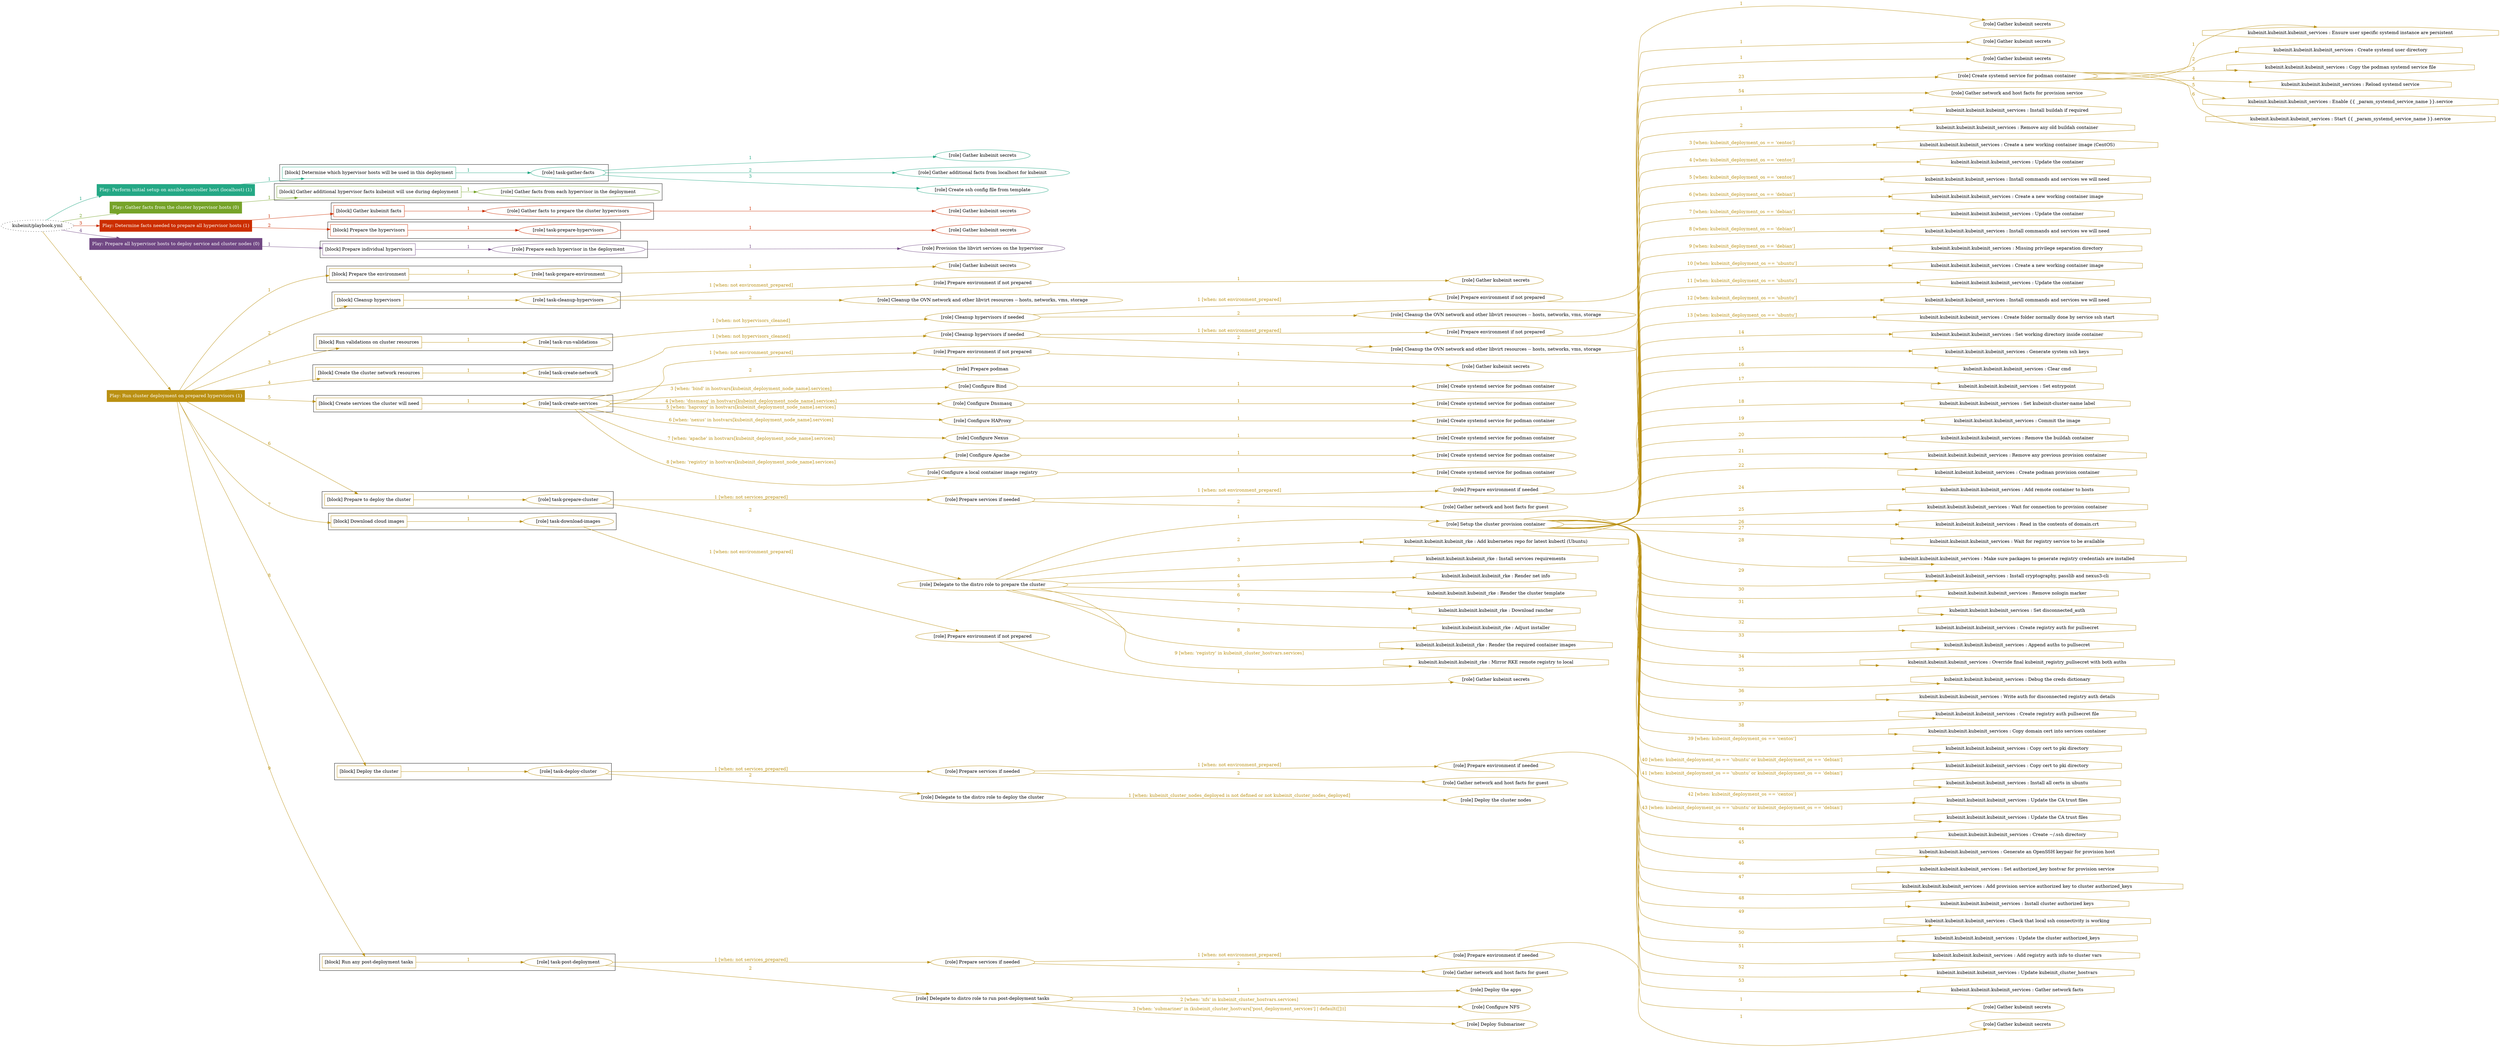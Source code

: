 digraph {
	graph [concentrate=true ordering=in rankdir=LR ratio=fill]
	edge [esep=5 sep=10]
	"kubeinit/playbook.yml" [URL="/home/runner/work/kubeinit/kubeinit/kubeinit/playbook.yml" id=playbook_13cefd14 style=dotted]
	play_97fe3dd2 [label="Play: Perform initial setup on ansible-controller host (localhost) (1)" URL="/home/runner/work/kubeinit/kubeinit/kubeinit/playbook.yml" color="#24a885" fontcolor="#ffffff" id=play_97fe3dd2 shape=box style=filled tooltip=localhost]
	"kubeinit/playbook.yml" -> play_97fe3dd2 [label="1 " color="#24a885" fontcolor="#24a885" id=edge_3f95ad3f labeltooltip="1 " tooltip="1 "]
	subgraph "Gather kubeinit secrets" {
		role_a7c5c97c [label="[role] Gather kubeinit secrets" URL="/home/runner/.ansible/collections/ansible_collections/kubeinit/kubeinit/roles/kubeinit_prepare/tasks/build_hypervisors_group.yml" color="#24a885" id=role_a7c5c97c tooltip="Gather kubeinit secrets"]
	}
	subgraph "Gather additional facts from localhost for kubeinit" {
		role_569f8582 [label="[role] Gather additional facts from localhost for kubeinit" URL="/home/runner/.ansible/collections/ansible_collections/kubeinit/kubeinit/roles/kubeinit_prepare/tasks/build_hypervisors_group.yml" color="#24a885" id=role_569f8582 tooltip="Gather additional facts from localhost for kubeinit"]
	}
	subgraph "Create ssh config file from template" {
		role_43a32289 [label="[role] Create ssh config file from template" URL="/home/runner/.ansible/collections/ansible_collections/kubeinit/kubeinit/roles/kubeinit_prepare/tasks/build_hypervisors_group.yml" color="#24a885" id=role_43a32289 tooltip="Create ssh config file from template"]
	}
	subgraph "task-gather-facts" {
		role_9960381f [label="[role] task-gather-facts" URL="/home/runner/work/kubeinit/kubeinit/kubeinit/playbook.yml" color="#24a885" id=role_9960381f tooltip="task-gather-facts"]
		role_9960381f -> role_a7c5c97c [label="1 " color="#24a885" fontcolor="#24a885" id=edge_ba3d9934 labeltooltip="1 " tooltip="1 "]
		role_9960381f -> role_569f8582 [label="2 " color="#24a885" fontcolor="#24a885" id=edge_f70deac5 labeltooltip="2 " tooltip="2 "]
		role_9960381f -> role_43a32289 [label="3 " color="#24a885" fontcolor="#24a885" id=edge_950da3c1 labeltooltip="3 " tooltip="3 "]
	}
	subgraph "Play: Perform initial setup on ansible-controller host (localhost) (1)" {
		play_97fe3dd2 -> block_be33905d [label=1 color="#24a885" fontcolor="#24a885" id=edge_27ab1b1d labeltooltip=1 tooltip=1]
		subgraph cluster_block_be33905d {
			block_be33905d [label="[block] Determine which hypervisor hosts will be used in this deployment" URL="/home/runner/work/kubeinit/kubeinit/kubeinit/playbook.yml" color="#24a885" id=block_be33905d labeltooltip="Determine which hypervisor hosts will be used in this deployment" shape=box tooltip="Determine which hypervisor hosts will be used in this deployment"]
			block_be33905d -> role_9960381f [label="1 " color="#24a885" fontcolor="#24a885" id=edge_aa031728 labeltooltip="1 " tooltip="1 "]
		}
	}
	play_dbcad52b [label="Play: Gather facts from the cluster hypervisor hosts (0)" URL="/home/runner/work/kubeinit/kubeinit/kubeinit/playbook.yml" color="#76a329" fontcolor="#ffffff" id=play_dbcad52b shape=box style=filled tooltip="Play: Gather facts from the cluster hypervisor hosts (0)"]
	"kubeinit/playbook.yml" -> play_dbcad52b [label="2 " color="#76a329" fontcolor="#76a329" id=edge_53616894 labeltooltip="2 " tooltip="2 "]
	subgraph "Gather facts from each hypervisor in the deployment" {
		role_3eb18e07 [label="[role] Gather facts from each hypervisor in the deployment" URL="/home/runner/work/kubeinit/kubeinit/kubeinit/playbook.yml" color="#76a329" id=role_3eb18e07 tooltip="Gather facts from each hypervisor in the deployment"]
	}
	subgraph "Play: Gather facts from the cluster hypervisor hosts (0)" {
		play_dbcad52b -> block_45e4e887 [label=1 color="#76a329" fontcolor="#76a329" id=edge_60b458c3 labeltooltip=1 tooltip=1]
		subgraph cluster_block_45e4e887 {
			block_45e4e887 [label="[block] Gather additional hypervisor facts kubeinit will use during deployment" URL="/home/runner/work/kubeinit/kubeinit/kubeinit/playbook.yml" color="#76a329" id=block_45e4e887 labeltooltip="Gather additional hypervisor facts kubeinit will use during deployment" shape=box tooltip="Gather additional hypervisor facts kubeinit will use during deployment"]
			block_45e4e887 -> role_3eb18e07 [label="1 " color="#76a329" fontcolor="#76a329" id=edge_1eac7bc6 labeltooltip="1 " tooltip="1 "]
		}
	}
	play_fe6ba667 [label="Play: Determine facts needed to prepare all hypervisor hosts (1)" URL="/home/runner/work/kubeinit/kubeinit/kubeinit/playbook.yml" color="#cc2e00" fontcolor="#ffffff" id=play_fe6ba667 shape=box style=filled tooltip=localhost]
	"kubeinit/playbook.yml" -> play_fe6ba667 [label="3 " color="#cc2e00" fontcolor="#cc2e00" id=edge_76a34b36 labeltooltip="3 " tooltip="3 "]
	subgraph "Gather kubeinit secrets" {
		role_8e5307ce [label="[role] Gather kubeinit secrets" URL="/home/runner/.ansible/collections/ansible_collections/kubeinit/kubeinit/roles/kubeinit_prepare/tasks/gather_kubeinit_facts.yml" color="#cc2e00" id=role_8e5307ce tooltip="Gather kubeinit secrets"]
	}
	subgraph "Gather facts to prepare the cluster hypervisors" {
		role_cfec37e5 [label="[role] Gather facts to prepare the cluster hypervisors" URL="/home/runner/work/kubeinit/kubeinit/kubeinit/playbook.yml" color="#cc2e00" id=role_cfec37e5 tooltip="Gather facts to prepare the cluster hypervisors"]
		role_cfec37e5 -> role_8e5307ce [label="1 " color="#cc2e00" fontcolor="#cc2e00" id=edge_14c2c327 labeltooltip="1 " tooltip="1 "]
	}
	subgraph "Gather kubeinit secrets" {
		role_e5174fa2 [label="[role] Gather kubeinit secrets" URL="/home/runner/.ansible/collections/ansible_collections/kubeinit/kubeinit/roles/kubeinit_prepare/tasks/gather_kubeinit_facts.yml" color="#cc2e00" id=role_e5174fa2 tooltip="Gather kubeinit secrets"]
	}
	subgraph "task-prepare-hypervisors" {
		role_ca462a85 [label="[role] task-prepare-hypervisors" URL="/home/runner/work/kubeinit/kubeinit/kubeinit/playbook.yml" color="#cc2e00" id=role_ca462a85 tooltip="task-prepare-hypervisors"]
		role_ca462a85 -> role_e5174fa2 [label="1 " color="#cc2e00" fontcolor="#cc2e00" id=edge_4e4fd29d labeltooltip="1 " tooltip="1 "]
	}
	subgraph "Play: Determine facts needed to prepare all hypervisor hosts (1)" {
		play_fe6ba667 -> block_78c7e828 [label=1 color="#cc2e00" fontcolor="#cc2e00" id=edge_9381c8aa labeltooltip=1 tooltip=1]
		subgraph cluster_block_78c7e828 {
			block_78c7e828 [label="[block] Gather kubeinit facts" URL="/home/runner/work/kubeinit/kubeinit/kubeinit/playbook.yml" color="#cc2e00" id=block_78c7e828 labeltooltip="Gather kubeinit facts" shape=box tooltip="Gather kubeinit facts"]
			block_78c7e828 -> role_cfec37e5 [label="1 " color="#cc2e00" fontcolor="#cc2e00" id=edge_ffb96811 labeltooltip="1 " tooltip="1 "]
		}
		play_fe6ba667 -> block_f27797f5 [label=2 color="#cc2e00" fontcolor="#cc2e00" id=edge_f1c8db99 labeltooltip=2 tooltip=2]
		subgraph cluster_block_f27797f5 {
			block_f27797f5 [label="[block] Prepare the hypervisors" URL="/home/runner/work/kubeinit/kubeinit/kubeinit/playbook.yml" color="#cc2e00" id=block_f27797f5 labeltooltip="Prepare the hypervisors" shape=box tooltip="Prepare the hypervisors"]
			block_f27797f5 -> role_ca462a85 [label="1 " color="#cc2e00" fontcolor="#cc2e00" id=edge_853f625e labeltooltip="1 " tooltip="1 "]
		}
	}
	play_7ecf611d [label="Play: Prepare all hypervisor hosts to deploy service and cluster nodes (0)" URL="/home/runner/work/kubeinit/kubeinit/kubeinit/playbook.yml" color="#714884" fontcolor="#ffffff" id=play_7ecf611d shape=box style=filled tooltip="Play: Prepare all hypervisor hosts to deploy service and cluster nodes (0)"]
	"kubeinit/playbook.yml" -> play_7ecf611d [label="4 " color="#714884" fontcolor="#714884" id=edge_e615d131 labeltooltip="4 " tooltip="4 "]
	subgraph "Provision the libvirt services on the hypervisor" {
		role_0bba645e [label="[role] Provision the libvirt services on the hypervisor" URL="/home/runner/.ansible/collections/ansible_collections/kubeinit/kubeinit/roles/kubeinit_prepare/tasks/prepare_hypervisor.yml" color="#714884" id=role_0bba645e tooltip="Provision the libvirt services on the hypervisor"]
	}
	subgraph "Prepare each hypervisor in the deployment" {
		role_0eed837d [label="[role] Prepare each hypervisor in the deployment" URL="/home/runner/work/kubeinit/kubeinit/kubeinit/playbook.yml" color="#714884" id=role_0eed837d tooltip="Prepare each hypervisor in the deployment"]
		role_0eed837d -> role_0bba645e [label="1 " color="#714884" fontcolor="#714884" id=edge_6b1fce88 labeltooltip="1 " tooltip="1 "]
	}
	subgraph "Play: Prepare all hypervisor hosts to deploy service and cluster nodes (0)" {
		play_7ecf611d -> block_631e9a2d [label=1 color="#714884" fontcolor="#714884" id=edge_4db91ce2 labeltooltip=1 tooltip=1]
		subgraph cluster_block_631e9a2d {
			block_631e9a2d [label="[block] Prepare individual hypervisors" URL="/home/runner/work/kubeinit/kubeinit/kubeinit/playbook.yml" color="#714884" id=block_631e9a2d labeltooltip="Prepare individual hypervisors" shape=box tooltip="Prepare individual hypervisors"]
			block_631e9a2d -> role_0eed837d [label="1 " color="#714884" fontcolor="#714884" id=edge_891433f7 labeltooltip="1 " tooltip="1 "]
		}
	}
	play_baed1330 [label="Play: Run cluster deployment on prepared hypervisors (1)" URL="/home/runner/work/kubeinit/kubeinit/kubeinit/playbook.yml" color="#ba9012" fontcolor="#ffffff" id=play_baed1330 shape=box style=filled tooltip=localhost]
	"kubeinit/playbook.yml" -> play_baed1330 [label="5 " color="#ba9012" fontcolor="#ba9012" id=edge_44f3c88b labeltooltip="5 " tooltip="5 "]
	subgraph "Gather kubeinit secrets" {
		role_8784e2a2 [label="[role] Gather kubeinit secrets" URL="/home/runner/.ansible/collections/ansible_collections/kubeinit/kubeinit/roles/kubeinit_prepare/tasks/gather_kubeinit_facts.yml" color="#ba9012" id=role_8784e2a2 tooltip="Gather kubeinit secrets"]
	}
	subgraph "task-prepare-environment" {
		role_f86dfd6b [label="[role] task-prepare-environment" URL="/home/runner/work/kubeinit/kubeinit/kubeinit/playbook.yml" color="#ba9012" id=role_f86dfd6b tooltip="task-prepare-environment"]
		role_f86dfd6b -> role_8784e2a2 [label="1 " color="#ba9012" fontcolor="#ba9012" id=edge_0c2e0fb6 labeltooltip="1 " tooltip="1 "]
	}
	subgraph "Gather kubeinit secrets" {
		role_914d4117 [label="[role] Gather kubeinit secrets" URL="/home/runner/.ansible/collections/ansible_collections/kubeinit/kubeinit/roles/kubeinit_prepare/tasks/gather_kubeinit_facts.yml" color="#ba9012" id=role_914d4117 tooltip="Gather kubeinit secrets"]
	}
	subgraph "Prepare environment if not prepared" {
		role_a8910859 [label="[role] Prepare environment if not prepared" URL="/home/runner/.ansible/collections/ansible_collections/kubeinit/kubeinit/roles/kubeinit_prepare/tasks/cleanup_hypervisors.yml" color="#ba9012" id=role_a8910859 tooltip="Prepare environment if not prepared"]
		role_a8910859 -> role_914d4117 [label="1 " color="#ba9012" fontcolor="#ba9012" id=edge_f4c08de1 labeltooltip="1 " tooltip="1 "]
	}
	subgraph "Cleanup the OVN network and other libvirt resources -- hosts, networks, vms, storage" {
		role_d7ce9214 [label="[role] Cleanup the OVN network and other libvirt resources -- hosts, networks, vms, storage" URL="/home/runner/.ansible/collections/ansible_collections/kubeinit/kubeinit/roles/kubeinit_prepare/tasks/cleanup_hypervisors.yml" color="#ba9012" id=role_d7ce9214 tooltip="Cleanup the OVN network and other libvirt resources -- hosts, networks, vms, storage"]
	}
	subgraph "task-cleanup-hypervisors" {
		role_f266fd71 [label="[role] task-cleanup-hypervisors" URL="/home/runner/work/kubeinit/kubeinit/kubeinit/playbook.yml" color="#ba9012" id=role_f266fd71 tooltip="task-cleanup-hypervisors"]
		role_f266fd71 -> role_a8910859 [label="1 [when: not environment_prepared]" color="#ba9012" fontcolor="#ba9012" id=edge_8bdf0529 labeltooltip="1 [when: not environment_prepared]" tooltip="1 [when: not environment_prepared]"]
		role_f266fd71 -> role_d7ce9214 [label="2 " color="#ba9012" fontcolor="#ba9012" id=edge_f63069a5 labeltooltip="2 " tooltip="2 "]
	}
	subgraph "Gather kubeinit secrets" {
		role_84ce1486 [label="[role] Gather kubeinit secrets" URL="/home/runner/.ansible/collections/ansible_collections/kubeinit/kubeinit/roles/kubeinit_prepare/tasks/gather_kubeinit_facts.yml" color="#ba9012" id=role_84ce1486 tooltip="Gather kubeinit secrets"]
	}
	subgraph "Prepare environment if not prepared" {
		role_7b7ebd2f [label="[role] Prepare environment if not prepared" URL="/home/runner/.ansible/collections/ansible_collections/kubeinit/kubeinit/roles/kubeinit_prepare/tasks/cleanup_hypervisors.yml" color="#ba9012" id=role_7b7ebd2f tooltip="Prepare environment if not prepared"]
		role_7b7ebd2f -> role_84ce1486 [label="1 " color="#ba9012" fontcolor="#ba9012" id=edge_56dcc108 labeltooltip="1 " tooltip="1 "]
	}
	subgraph "Cleanup the OVN network and other libvirt resources -- hosts, networks, vms, storage" {
		role_a0aa9ce9 [label="[role] Cleanup the OVN network and other libvirt resources -- hosts, networks, vms, storage" URL="/home/runner/.ansible/collections/ansible_collections/kubeinit/kubeinit/roles/kubeinit_prepare/tasks/cleanup_hypervisors.yml" color="#ba9012" id=role_a0aa9ce9 tooltip="Cleanup the OVN network and other libvirt resources -- hosts, networks, vms, storage"]
	}
	subgraph "Cleanup hypervisors if needed" {
		role_a171bf4b [label="[role] Cleanup hypervisors if needed" URL="/home/runner/.ansible/collections/ansible_collections/kubeinit/kubeinit/roles/kubeinit_validations/tasks/main.yml" color="#ba9012" id=role_a171bf4b tooltip="Cleanup hypervisors if needed"]
		role_a171bf4b -> role_7b7ebd2f [label="1 [when: not environment_prepared]" color="#ba9012" fontcolor="#ba9012" id=edge_deb4e739 labeltooltip="1 [when: not environment_prepared]" tooltip="1 [when: not environment_prepared]"]
		role_a171bf4b -> role_a0aa9ce9 [label="2 " color="#ba9012" fontcolor="#ba9012" id=edge_179e4ea1 labeltooltip="2 " tooltip="2 "]
	}
	subgraph "task-run-validations" {
		role_48e128e7 [label="[role] task-run-validations" URL="/home/runner/work/kubeinit/kubeinit/kubeinit/playbook.yml" color="#ba9012" id=role_48e128e7 tooltip="task-run-validations"]
		role_48e128e7 -> role_a171bf4b [label="1 [when: not hypervisors_cleaned]" color="#ba9012" fontcolor="#ba9012" id=edge_0747866f labeltooltip="1 [when: not hypervisors_cleaned]" tooltip="1 [when: not hypervisors_cleaned]"]
	}
	subgraph "Gather kubeinit secrets" {
		role_36811f27 [label="[role] Gather kubeinit secrets" URL="/home/runner/.ansible/collections/ansible_collections/kubeinit/kubeinit/roles/kubeinit_prepare/tasks/gather_kubeinit_facts.yml" color="#ba9012" id=role_36811f27 tooltip="Gather kubeinit secrets"]
	}
	subgraph "Prepare environment if not prepared" {
		role_0eb8d59f [label="[role] Prepare environment if not prepared" URL="/home/runner/.ansible/collections/ansible_collections/kubeinit/kubeinit/roles/kubeinit_prepare/tasks/cleanup_hypervisors.yml" color="#ba9012" id=role_0eb8d59f tooltip="Prepare environment if not prepared"]
		role_0eb8d59f -> role_36811f27 [label="1 " color="#ba9012" fontcolor="#ba9012" id=edge_4eb85ab4 labeltooltip="1 " tooltip="1 "]
	}
	subgraph "Cleanup the OVN network and other libvirt resources -- hosts, networks, vms, storage" {
		role_8557ebd6 [label="[role] Cleanup the OVN network and other libvirt resources -- hosts, networks, vms, storage" URL="/home/runner/.ansible/collections/ansible_collections/kubeinit/kubeinit/roles/kubeinit_prepare/tasks/cleanup_hypervisors.yml" color="#ba9012" id=role_8557ebd6 tooltip="Cleanup the OVN network and other libvirt resources -- hosts, networks, vms, storage"]
	}
	subgraph "Cleanup hypervisors if needed" {
		role_8ad233f4 [label="[role] Cleanup hypervisors if needed" URL="/home/runner/.ansible/collections/ansible_collections/kubeinit/kubeinit/roles/kubeinit_libvirt/tasks/create_network.yml" color="#ba9012" id=role_8ad233f4 tooltip="Cleanup hypervisors if needed"]
		role_8ad233f4 -> role_0eb8d59f [label="1 [when: not environment_prepared]" color="#ba9012" fontcolor="#ba9012" id=edge_30ab4abc labeltooltip="1 [when: not environment_prepared]" tooltip="1 [when: not environment_prepared]"]
		role_8ad233f4 -> role_8557ebd6 [label="2 " color="#ba9012" fontcolor="#ba9012" id=edge_58a47604 labeltooltip="2 " tooltip="2 "]
	}
	subgraph "task-create-network" {
		role_995fa372 [label="[role] task-create-network" URL="/home/runner/work/kubeinit/kubeinit/kubeinit/playbook.yml" color="#ba9012" id=role_995fa372 tooltip="task-create-network"]
		role_995fa372 -> role_8ad233f4 [label="1 [when: not hypervisors_cleaned]" color="#ba9012" fontcolor="#ba9012" id=edge_96abca59 labeltooltip="1 [when: not hypervisors_cleaned]" tooltip="1 [when: not hypervisors_cleaned]"]
	}
	subgraph "Gather kubeinit secrets" {
		role_65119e4c [label="[role] Gather kubeinit secrets" URL="/home/runner/.ansible/collections/ansible_collections/kubeinit/kubeinit/roles/kubeinit_prepare/tasks/gather_kubeinit_facts.yml" color="#ba9012" id=role_65119e4c tooltip="Gather kubeinit secrets"]
	}
	subgraph "Prepare environment if not prepared" {
		role_fd951b60 [label="[role] Prepare environment if not prepared" URL="/home/runner/.ansible/collections/ansible_collections/kubeinit/kubeinit/roles/kubeinit_services/tasks/main.yml" color="#ba9012" id=role_fd951b60 tooltip="Prepare environment if not prepared"]
		role_fd951b60 -> role_65119e4c [label="1 " color="#ba9012" fontcolor="#ba9012" id=edge_7652203e labeltooltip="1 " tooltip="1 "]
	}
	subgraph "Prepare podman" {
		role_3ab7d675 [label="[role] Prepare podman" URL="/home/runner/.ansible/collections/ansible_collections/kubeinit/kubeinit/roles/kubeinit_services/tasks/00_create_service_pod.yml" color="#ba9012" id=role_3ab7d675 tooltip="Prepare podman"]
	}
	subgraph "Create systemd service for podman container" {
		role_961214ea [label="[role] Create systemd service for podman container" URL="/home/runner/.ansible/collections/ansible_collections/kubeinit/kubeinit/roles/kubeinit_bind/tasks/main.yml" color="#ba9012" id=role_961214ea tooltip="Create systemd service for podman container"]
	}
	subgraph "Configure Bind" {
		role_4d30a232 [label="[role] Configure Bind" URL="/home/runner/.ansible/collections/ansible_collections/kubeinit/kubeinit/roles/kubeinit_services/tasks/start_services_containers.yml" color="#ba9012" id=role_4d30a232 tooltip="Configure Bind"]
		role_4d30a232 -> role_961214ea [label="1 " color="#ba9012" fontcolor="#ba9012" id=edge_e14795b5 labeltooltip="1 " tooltip="1 "]
	}
	subgraph "Create systemd service for podman container" {
		role_85254ff3 [label="[role] Create systemd service for podman container" URL="/home/runner/.ansible/collections/ansible_collections/kubeinit/kubeinit/roles/kubeinit_dnsmasq/tasks/main.yml" color="#ba9012" id=role_85254ff3 tooltip="Create systemd service for podman container"]
	}
	subgraph "Configure Dnsmasq" {
		role_ba537e34 [label="[role] Configure Dnsmasq" URL="/home/runner/.ansible/collections/ansible_collections/kubeinit/kubeinit/roles/kubeinit_services/tasks/start_services_containers.yml" color="#ba9012" id=role_ba537e34 tooltip="Configure Dnsmasq"]
		role_ba537e34 -> role_85254ff3 [label="1 " color="#ba9012" fontcolor="#ba9012" id=edge_8d182ab0 labeltooltip="1 " tooltip="1 "]
	}
	subgraph "Create systemd service for podman container" {
		role_9f1c02cd [label="[role] Create systemd service for podman container" URL="/home/runner/.ansible/collections/ansible_collections/kubeinit/kubeinit/roles/kubeinit_haproxy/tasks/main.yml" color="#ba9012" id=role_9f1c02cd tooltip="Create systemd service for podman container"]
	}
	subgraph "Configure HAProxy" {
		role_91aad8e8 [label="[role] Configure HAProxy" URL="/home/runner/.ansible/collections/ansible_collections/kubeinit/kubeinit/roles/kubeinit_services/tasks/start_services_containers.yml" color="#ba9012" id=role_91aad8e8 tooltip="Configure HAProxy"]
		role_91aad8e8 -> role_9f1c02cd [label="1 " color="#ba9012" fontcolor="#ba9012" id=edge_194a5764 labeltooltip="1 " tooltip="1 "]
	}
	subgraph "Create systemd service for podman container" {
		role_77fee733 [label="[role] Create systemd service for podman container" URL="/home/runner/.ansible/collections/ansible_collections/kubeinit/kubeinit/roles/kubeinit_nexus/tasks/main.yml" color="#ba9012" id=role_77fee733 tooltip="Create systemd service for podman container"]
	}
	subgraph "Configure Nexus" {
		role_26acffc4 [label="[role] Configure Nexus" URL="/home/runner/.ansible/collections/ansible_collections/kubeinit/kubeinit/roles/kubeinit_services/tasks/start_services_containers.yml" color="#ba9012" id=role_26acffc4 tooltip="Configure Nexus"]
		role_26acffc4 -> role_77fee733 [label="1 " color="#ba9012" fontcolor="#ba9012" id=edge_34897a88 labeltooltip="1 " tooltip="1 "]
	}
	subgraph "Create systemd service for podman container" {
		role_c81753e4 [label="[role] Create systemd service for podman container" URL="/home/runner/.ansible/collections/ansible_collections/kubeinit/kubeinit/roles/kubeinit_apache/tasks/main.yml" color="#ba9012" id=role_c81753e4 tooltip="Create systemd service for podman container"]
	}
	subgraph "Configure Apache" {
		role_a6db1966 [label="[role] Configure Apache" URL="/home/runner/.ansible/collections/ansible_collections/kubeinit/kubeinit/roles/kubeinit_services/tasks/start_services_containers.yml" color="#ba9012" id=role_a6db1966 tooltip="Configure Apache"]
		role_a6db1966 -> role_c81753e4 [label="1 " color="#ba9012" fontcolor="#ba9012" id=edge_ff5a42ac labeltooltip="1 " tooltip="1 "]
	}
	subgraph "Create systemd service for podman container" {
		role_f1c4d90d [label="[role] Create systemd service for podman container" URL="/home/runner/.ansible/collections/ansible_collections/kubeinit/kubeinit/roles/kubeinit_registry/tasks/main.yml" color="#ba9012" id=role_f1c4d90d tooltip="Create systemd service for podman container"]
	}
	subgraph "Configure a local container image registry" {
		role_fa6e2588 [label="[role] Configure a local container image registry" URL="/home/runner/.ansible/collections/ansible_collections/kubeinit/kubeinit/roles/kubeinit_services/tasks/start_services_containers.yml" color="#ba9012" id=role_fa6e2588 tooltip="Configure a local container image registry"]
		role_fa6e2588 -> role_f1c4d90d [label="1 " color="#ba9012" fontcolor="#ba9012" id=edge_ad5ddcef labeltooltip="1 " tooltip="1 "]
	}
	subgraph "task-create-services" {
		role_0698685d [label="[role] task-create-services" URL="/home/runner/work/kubeinit/kubeinit/kubeinit/playbook.yml" color="#ba9012" id=role_0698685d tooltip="task-create-services"]
		role_0698685d -> role_fd951b60 [label="1 [when: not environment_prepared]" color="#ba9012" fontcolor="#ba9012" id=edge_0039eed0 labeltooltip="1 [when: not environment_prepared]" tooltip="1 [when: not environment_prepared]"]
		role_0698685d -> role_3ab7d675 [label="2 " color="#ba9012" fontcolor="#ba9012" id=edge_27b2a1ce labeltooltip="2 " tooltip="2 "]
		role_0698685d -> role_4d30a232 [label="3 [when: 'bind' in hostvars[kubeinit_deployment_node_name].services]" color="#ba9012" fontcolor="#ba9012" id=edge_a41b8226 labeltooltip="3 [when: 'bind' in hostvars[kubeinit_deployment_node_name].services]" tooltip="3 [when: 'bind' in hostvars[kubeinit_deployment_node_name].services]"]
		role_0698685d -> role_ba537e34 [label="4 [when: 'dnsmasq' in hostvars[kubeinit_deployment_node_name].services]" color="#ba9012" fontcolor="#ba9012" id=edge_c6af5903 labeltooltip="4 [when: 'dnsmasq' in hostvars[kubeinit_deployment_node_name].services]" tooltip="4 [when: 'dnsmasq' in hostvars[kubeinit_deployment_node_name].services]"]
		role_0698685d -> role_91aad8e8 [label="5 [when: 'haproxy' in hostvars[kubeinit_deployment_node_name].services]" color="#ba9012" fontcolor="#ba9012" id=edge_d84ce937 labeltooltip="5 [when: 'haproxy' in hostvars[kubeinit_deployment_node_name].services]" tooltip="5 [when: 'haproxy' in hostvars[kubeinit_deployment_node_name].services]"]
		role_0698685d -> role_26acffc4 [label="6 [when: 'nexus' in hostvars[kubeinit_deployment_node_name].services]" color="#ba9012" fontcolor="#ba9012" id=edge_93612563 labeltooltip="6 [when: 'nexus' in hostvars[kubeinit_deployment_node_name].services]" tooltip="6 [when: 'nexus' in hostvars[kubeinit_deployment_node_name].services]"]
		role_0698685d -> role_a6db1966 [label="7 [when: 'apache' in hostvars[kubeinit_deployment_node_name].services]" color="#ba9012" fontcolor="#ba9012" id=edge_4b700504 labeltooltip="7 [when: 'apache' in hostvars[kubeinit_deployment_node_name].services]" tooltip="7 [when: 'apache' in hostvars[kubeinit_deployment_node_name].services]"]
		role_0698685d -> role_fa6e2588 [label="8 [when: 'registry' in hostvars[kubeinit_deployment_node_name].services]" color="#ba9012" fontcolor="#ba9012" id=edge_ef3d0384 labeltooltip="8 [when: 'registry' in hostvars[kubeinit_deployment_node_name].services]" tooltip="8 [when: 'registry' in hostvars[kubeinit_deployment_node_name].services]"]
	}
	subgraph "Gather kubeinit secrets" {
		role_0568bcac [label="[role] Gather kubeinit secrets" URL="/home/runner/.ansible/collections/ansible_collections/kubeinit/kubeinit/roles/kubeinit_prepare/tasks/gather_kubeinit_facts.yml" color="#ba9012" id=role_0568bcac tooltip="Gather kubeinit secrets"]
	}
	subgraph "Prepare environment if needed" {
		role_f4da908e [label="[role] Prepare environment if needed" URL="/home/runner/.ansible/collections/ansible_collections/kubeinit/kubeinit/roles/kubeinit_services/tasks/prepare_services.yml" color="#ba9012" id=role_f4da908e tooltip="Prepare environment if needed"]
		role_f4da908e -> role_0568bcac [label="1 " color="#ba9012" fontcolor="#ba9012" id=edge_feec0784 labeltooltip="1 " tooltip="1 "]
	}
	subgraph "Gather network and host facts for guest" {
		role_c06847f4 [label="[role] Gather network and host facts for guest" URL="/home/runner/.ansible/collections/ansible_collections/kubeinit/kubeinit/roles/kubeinit_services/tasks/prepare_services.yml" color="#ba9012" id=role_c06847f4 tooltip="Gather network and host facts for guest"]
	}
	subgraph "Prepare services if needed" {
		role_6447c44e [label="[role] Prepare services if needed" URL="/home/runner/.ansible/collections/ansible_collections/kubeinit/kubeinit/roles/kubeinit_prepare/tasks/prepare_cluster.yml" color="#ba9012" id=role_6447c44e tooltip="Prepare services if needed"]
		role_6447c44e -> role_f4da908e [label="1 [when: not environment_prepared]" color="#ba9012" fontcolor="#ba9012" id=edge_efab8007 labeltooltip="1 [when: not environment_prepared]" tooltip="1 [when: not environment_prepared]"]
		role_6447c44e -> role_c06847f4 [label="2 " color="#ba9012" fontcolor="#ba9012" id=edge_1258dbda labeltooltip="2 " tooltip="2 "]
	}
	subgraph "Create systemd service for podman container" {
		role_f0d25606 [label="[role] Create systemd service for podman container" URL="/home/runner/.ansible/collections/ansible_collections/kubeinit/kubeinit/roles/kubeinit_services/tasks/create_provision_container.yml" color="#ba9012" id=role_f0d25606 tooltip="Create systemd service for podman container"]
		task_0b964856 [label="kubeinit.kubeinit.kubeinit_services : Ensure user specific systemd instance are persistent" URL="/home/runner/.ansible/collections/ansible_collections/kubeinit/kubeinit/roles/kubeinit_services/tasks/create_managed_service.yml" color="#ba9012" id=task_0b964856 shape=octagon tooltip="kubeinit.kubeinit.kubeinit_services : Ensure user specific systemd instance are persistent"]
		role_f0d25606 -> task_0b964856 [label="1 " color="#ba9012" fontcolor="#ba9012" id=edge_f7859f17 labeltooltip="1 " tooltip="1 "]
		task_c0ae0723 [label="kubeinit.kubeinit.kubeinit_services : Create systemd user directory" URL="/home/runner/.ansible/collections/ansible_collections/kubeinit/kubeinit/roles/kubeinit_services/tasks/create_managed_service.yml" color="#ba9012" id=task_c0ae0723 shape=octagon tooltip="kubeinit.kubeinit.kubeinit_services : Create systemd user directory"]
		role_f0d25606 -> task_c0ae0723 [label="2 " color="#ba9012" fontcolor="#ba9012" id=edge_7eecb2a0 labeltooltip="2 " tooltip="2 "]
		task_22bc089c [label="kubeinit.kubeinit.kubeinit_services : Copy the podman systemd service file" URL="/home/runner/.ansible/collections/ansible_collections/kubeinit/kubeinit/roles/kubeinit_services/tasks/create_managed_service.yml" color="#ba9012" id=task_22bc089c shape=octagon tooltip="kubeinit.kubeinit.kubeinit_services : Copy the podman systemd service file"]
		role_f0d25606 -> task_22bc089c [label="3 " color="#ba9012" fontcolor="#ba9012" id=edge_94ad6ec0 labeltooltip="3 " tooltip="3 "]
		task_dfad4541 [label="kubeinit.kubeinit.kubeinit_services : Reload systemd service" URL="/home/runner/.ansible/collections/ansible_collections/kubeinit/kubeinit/roles/kubeinit_services/tasks/create_managed_service.yml" color="#ba9012" id=task_dfad4541 shape=octagon tooltip="kubeinit.kubeinit.kubeinit_services : Reload systemd service"]
		role_f0d25606 -> task_dfad4541 [label="4 " color="#ba9012" fontcolor="#ba9012" id=edge_a1f9bacf labeltooltip="4 " tooltip="4 "]
		task_3f0ad5d9 [label="kubeinit.kubeinit.kubeinit_services : Enable {{ _param_systemd_service_name }}.service" URL="/home/runner/.ansible/collections/ansible_collections/kubeinit/kubeinit/roles/kubeinit_services/tasks/create_managed_service.yml" color="#ba9012" id=task_3f0ad5d9 shape=octagon tooltip="kubeinit.kubeinit.kubeinit_services : Enable {{ _param_systemd_service_name }}.service"]
		role_f0d25606 -> task_3f0ad5d9 [label="5 " color="#ba9012" fontcolor="#ba9012" id=edge_1a5c4730 labeltooltip="5 " tooltip="5 "]
		task_cbaae9f1 [label="kubeinit.kubeinit.kubeinit_services : Start {{ _param_systemd_service_name }}.service" URL="/home/runner/.ansible/collections/ansible_collections/kubeinit/kubeinit/roles/kubeinit_services/tasks/create_managed_service.yml" color="#ba9012" id=task_cbaae9f1 shape=octagon tooltip="kubeinit.kubeinit.kubeinit_services : Start {{ _param_systemd_service_name }}.service"]
		role_f0d25606 -> task_cbaae9f1 [label="6 " color="#ba9012" fontcolor="#ba9012" id=edge_3b04d79b labeltooltip="6 " tooltip="6 "]
	}
	subgraph "Gather network and host facts for provision service" {
		role_cf76e1ff [label="[role] Gather network and host facts for provision service" URL="/home/runner/.ansible/collections/ansible_collections/kubeinit/kubeinit/roles/kubeinit_services/tasks/create_provision_container.yml" color="#ba9012" id=role_cf76e1ff tooltip="Gather network and host facts for provision service"]
	}
	subgraph "Setup the cluster provision container" {
		role_6dcd377c [label="[role] Setup the cluster provision container" URL="/home/runner/.ansible/collections/ansible_collections/kubeinit/kubeinit/roles/kubeinit_rke/tasks/prepare_cluster.yml" color="#ba9012" id=role_6dcd377c tooltip="Setup the cluster provision container"]
		task_4386349f [label="kubeinit.kubeinit.kubeinit_services : Install buildah if required" URL="/home/runner/.ansible/collections/ansible_collections/kubeinit/kubeinit/roles/kubeinit_services/tasks/create_provision_container.yml" color="#ba9012" id=task_4386349f shape=octagon tooltip="kubeinit.kubeinit.kubeinit_services : Install buildah if required"]
		role_6dcd377c -> task_4386349f [label="1 " color="#ba9012" fontcolor="#ba9012" id=edge_b066df54 labeltooltip="1 " tooltip="1 "]
		task_e1cb5910 [label="kubeinit.kubeinit.kubeinit_services : Remove any old buildah container" URL="/home/runner/.ansible/collections/ansible_collections/kubeinit/kubeinit/roles/kubeinit_services/tasks/create_provision_container.yml" color="#ba9012" id=task_e1cb5910 shape=octagon tooltip="kubeinit.kubeinit.kubeinit_services : Remove any old buildah container"]
		role_6dcd377c -> task_e1cb5910 [label="2 " color="#ba9012" fontcolor="#ba9012" id=edge_4b3a07d6 labeltooltip="2 " tooltip="2 "]
		task_7c47b4e8 [label="kubeinit.kubeinit.kubeinit_services : Create a new working container image (CentOS)" URL="/home/runner/.ansible/collections/ansible_collections/kubeinit/kubeinit/roles/kubeinit_services/tasks/create_provision_container.yml" color="#ba9012" id=task_7c47b4e8 shape=octagon tooltip="kubeinit.kubeinit.kubeinit_services : Create a new working container image (CentOS)"]
		role_6dcd377c -> task_7c47b4e8 [label="3 [when: kubeinit_deployment_os == 'centos']" color="#ba9012" fontcolor="#ba9012" id=edge_f1bfb36f labeltooltip="3 [when: kubeinit_deployment_os == 'centos']" tooltip="3 [when: kubeinit_deployment_os == 'centos']"]
		task_ea4d65e1 [label="kubeinit.kubeinit.kubeinit_services : Update the container" URL="/home/runner/.ansible/collections/ansible_collections/kubeinit/kubeinit/roles/kubeinit_services/tasks/create_provision_container.yml" color="#ba9012" id=task_ea4d65e1 shape=octagon tooltip="kubeinit.kubeinit.kubeinit_services : Update the container"]
		role_6dcd377c -> task_ea4d65e1 [label="4 [when: kubeinit_deployment_os == 'centos']" color="#ba9012" fontcolor="#ba9012" id=edge_4a525341 labeltooltip="4 [when: kubeinit_deployment_os == 'centos']" tooltip="4 [when: kubeinit_deployment_os == 'centos']"]
		task_783ee441 [label="kubeinit.kubeinit.kubeinit_services : Install commands and services we will need" URL="/home/runner/.ansible/collections/ansible_collections/kubeinit/kubeinit/roles/kubeinit_services/tasks/create_provision_container.yml" color="#ba9012" id=task_783ee441 shape=octagon tooltip="kubeinit.kubeinit.kubeinit_services : Install commands and services we will need"]
		role_6dcd377c -> task_783ee441 [label="5 [when: kubeinit_deployment_os == 'centos']" color="#ba9012" fontcolor="#ba9012" id=edge_e903ad4f labeltooltip="5 [when: kubeinit_deployment_os == 'centos']" tooltip="5 [when: kubeinit_deployment_os == 'centos']"]
		task_615be49b [label="kubeinit.kubeinit.kubeinit_services : Create a new working container image" URL="/home/runner/.ansible/collections/ansible_collections/kubeinit/kubeinit/roles/kubeinit_services/tasks/create_provision_container.yml" color="#ba9012" id=task_615be49b shape=octagon tooltip="kubeinit.kubeinit.kubeinit_services : Create a new working container image"]
		role_6dcd377c -> task_615be49b [label="6 [when: kubeinit_deployment_os == 'debian']" color="#ba9012" fontcolor="#ba9012" id=edge_d41f11ad labeltooltip="6 [when: kubeinit_deployment_os == 'debian']" tooltip="6 [when: kubeinit_deployment_os == 'debian']"]
		task_75cd712c [label="kubeinit.kubeinit.kubeinit_services : Update the container" URL="/home/runner/.ansible/collections/ansible_collections/kubeinit/kubeinit/roles/kubeinit_services/tasks/create_provision_container.yml" color="#ba9012" id=task_75cd712c shape=octagon tooltip="kubeinit.kubeinit.kubeinit_services : Update the container"]
		role_6dcd377c -> task_75cd712c [label="7 [when: kubeinit_deployment_os == 'debian']" color="#ba9012" fontcolor="#ba9012" id=edge_dfb655ea labeltooltip="7 [when: kubeinit_deployment_os == 'debian']" tooltip="7 [when: kubeinit_deployment_os == 'debian']"]
		task_b748d9e3 [label="kubeinit.kubeinit.kubeinit_services : Install commands and services we will need" URL="/home/runner/.ansible/collections/ansible_collections/kubeinit/kubeinit/roles/kubeinit_services/tasks/create_provision_container.yml" color="#ba9012" id=task_b748d9e3 shape=octagon tooltip="kubeinit.kubeinit.kubeinit_services : Install commands and services we will need"]
		role_6dcd377c -> task_b748d9e3 [label="8 [when: kubeinit_deployment_os == 'debian']" color="#ba9012" fontcolor="#ba9012" id=edge_e7d353d0 labeltooltip="8 [when: kubeinit_deployment_os == 'debian']" tooltip="8 [when: kubeinit_deployment_os == 'debian']"]
		task_4f6e4860 [label="kubeinit.kubeinit.kubeinit_services : Missing privilege separation directory" URL="/home/runner/.ansible/collections/ansible_collections/kubeinit/kubeinit/roles/kubeinit_services/tasks/create_provision_container.yml" color="#ba9012" id=task_4f6e4860 shape=octagon tooltip="kubeinit.kubeinit.kubeinit_services : Missing privilege separation directory"]
		role_6dcd377c -> task_4f6e4860 [label="9 [when: kubeinit_deployment_os == 'debian']" color="#ba9012" fontcolor="#ba9012" id=edge_a4f05631 labeltooltip="9 [when: kubeinit_deployment_os == 'debian']" tooltip="9 [when: kubeinit_deployment_os == 'debian']"]
		task_bbc66cca [label="kubeinit.kubeinit.kubeinit_services : Create a new working container image" URL="/home/runner/.ansible/collections/ansible_collections/kubeinit/kubeinit/roles/kubeinit_services/tasks/create_provision_container.yml" color="#ba9012" id=task_bbc66cca shape=octagon tooltip="kubeinit.kubeinit.kubeinit_services : Create a new working container image"]
		role_6dcd377c -> task_bbc66cca [label="10 [when: kubeinit_deployment_os == 'ubuntu']" color="#ba9012" fontcolor="#ba9012" id=edge_6cb88c09 labeltooltip="10 [when: kubeinit_deployment_os == 'ubuntu']" tooltip="10 [when: kubeinit_deployment_os == 'ubuntu']"]
		task_227bbc5f [label="kubeinit.kubeinit.kubeinit_services : Update the container" URL="/home/runner/.ansible/collections/ansible_collections/kubeinit/kubeinit/roles/kubeinit_services/tasks/create_provision_container.yml" color="#ba9012" id=task_227bbc5f shape=octagon tooltip="kubeinit.kubeinit.kubeinit_services : Update the container"]
		role_6dcd377c -> task_227bbc5f [label="11 [when: kubeinit_deployment_os == 'ubuntu']" color="#ba9012" fontcolor="#ba9012" id=edge_8bf90ef1 labeltooltip="11 [when: kubeinit_deployment_os == 'ubuntu']" tooltip="11 [when: kubeinit_deployment_os == 'ubuntu']"]
		task_d9a48fc3 [label="kubeinit.kubeinit.kubeinit_services : Install commands and services we will need" URL="/home/runner/.ansible/collections/ansible_collections/kubeinit/kubeinit/roles/kubeinit_services/tasks/create_provision_container.yml" color="#ba9012" id=task_d9a48fc3 shape=octagon tooltip="kubeinit.kubeinit.kubeinit_services : Install commands and services we will need"]
		role_6dcd377c -> task_d9a48fc3 [label="12 [when: kubeinit_deployment_os == 'ubuntu']" color="#ba9012" fontcolor="#ba9012" id=edge_eb7a08d6 labeltooltip="12 [when: kubeinit_deployment_os == 'ubuntu']" tooltip="12 [when: kubeinit_deployment_os == 'ubuntu']"]
		task_da65cac1 [label="kubeinit.kubeinit.kubeinit_services : Create folder normally done by service ssh start" URL="/home/runner/.ansible/collections/ansible_collections/kubeinit/kubeinit/roles/kubeinit_services/tasks/create_provision_container.yml" color="#ba9012" id=task_da65cac1 shape=octagon tooltip="kubeinit.kubeinit.kubeinit_services : Create folder normally done by service ssh start"]
		role_6dcd377c -> task_da65cac1 [label="13 [when: kubeinit_deployment_os == 'ubuntu']" color="#ba9012" fontcolor="#ba9012" id=edge_3ca85c24 labeltooltip="13 [when: kubeinit_deployment_os == 'ubuntu']" tooltip="13 [when: kubeinit_deployment_os == 'ubuntu']"]
		task_df443d7a [label="kubeinit.kubeinit.kubeinit_services : Set working directory inside container" URL="/home/runner/.ansible/collections/ansible_collections/kubeinit/kubeinit/roles/kubeinit_services/tasks/create_provision_container.yml" color="#ba9012" id=task_df443d7a shape=octagon tooltip="kubeinit.kubeinit.kubeinit_services : Set working directory inside container"]
		role_6dcd377c -> task_df443d7a [label="14 " color="#ba9012" fontcolor="#ba9012" id=edge_6a0c2435 labeltooltip="14 " tooltip="14 "]
		task_ca0efab0 [label="kubeinit.kubeinit.kubeinit_services : Generate system ssh keys" URL="/home/runner/.ansible/collections/ansible_collections/kubeinit/kubeinit/roles/kubeinit_services/tasks/create_provision_container.yml" color="#ba9012" id=task_ca0efab0 shape=octagon tooltip="kubeinit.kubeinit.kubeinit_services : Generate system ssh keys"]
		role_6dcd377c -> task_ca0efab0 [label="15 " color="#ba9012" fontcolor="#ba9012" id=edge_ac6a7ba8 labeltooltip="15 " tooltip="15 "]
		task_ecf3cd12 [label="kubeinit.kubeinit.kubeinit_services : Clear cmd" URL="/home/runner/.ansible/collections/ansible_collections/kubeinit/kubeinit/roles/kubeinit_services/tasks/create_provision_container.yml" color="#ba9012" id=task_ecf3cd12 shape=octagon tooltip="kubeinit.kubeinit.kubeinit_services : Clear cmd"]
		role_6dcd377c -> task_ecf3cd12 [label="16 " color="#ba9012" fontcolor="#ba9012" id=edge_89eae856 labeltooltip="16 " tooltip="16 "]
		task_2b8b687e [label="kubeinit.kubeinit.kubeinit_services : Set entrypoint" URL="/home/runner/.ansible/collections/ansible_collections/kubeinit/kubeinit/roles/kubeinit_services/tasks/create_provision_container.yml" color="#ba9012" id=task_2b8b687e shape=octagon tooltip="kubeinit.kubeinit.kubeinit_services : Set entrypoint"]
		role_6dcd377c -> task_2b8b687e [label="17 " color="#ba9012" fontcolor="#ba9012" id=edge_602c69c0 labeltooltip="17 " tooltip="17 "]
		task_adbdff3c [label="kubeinit.kubeinit.kubeinit_services : Set kubeinit-cluster-name label" URL="/home/runner/.ansible/collections/ansible_collections/kubeinit/kubeinit/roles/kubeinit_services/tasks/create_provision_container.yml" color="#ba9012" id=task_adbdff3c shape=octagon tooltip="kubeinit.kubeinit.kubeinit_services : Set kubeinit-cluster-name label"]
		role_6dcd377c -> task_adbdff3c [label="18 " color="#ba9012" fontcolor="#ba9012" id=edge_0b64f7c9 labeltooltip="18 " tooltip="18 "]
		task_558415bd [label="kubeinit.kubeinit.kubeinit_services : Commit the image" URL="/home/runner/.ansible/collections/ansible_collections/kubeinit/kubeinit/roles/kubeinit_services/tasks/create_provision_container.yml" color="#ba9012" id=task_558415bd shape=octagon tooltip="kubeinit.kubeinit.kubeinit_services : Commit the image"]
		role_6dcd377c -> task_558415bd [label="19 " color="#ba9012" fontcolor="#ba9012" id=edge_41def355 labeltooltip="19 " tooltip="19 "]
		task_e7a963c2 [label="kubeinit.kubeinit.kubeinit_services : Remove the buildah container" URL="/home/runner/.ansible/collections/ansible_collections/kubeinit/kubeinit/roles/kubeinit_services/tasks/create_provision_container.yml" color="#ba9012" id=task_e7a963c2 shape=octagon tooltip="kubeinit.kubeinit.kubeinit_services : Remove the buildah container"]
		role_6dcd377c -> task_e7a963c2 [label="20 " color="#ba9012" fontcolor="#ba9012" id=edge_3e6c0897 labeltooltip="20 " tooltip="20 "]
		task_901c51f3 [label="kubeinit.kubeinit.kubeinit_services : Remove any previous provision container" URL="/home/runner/.ansible/collections/ansible_collections/kubeinit/kubeinit/roles/kubeinit_services/tasks/create_provision_container.yml" color="#ba9012" id=task_901c51f3 shape=octagon tooltip="kubeinit.kubeinit.kubeinit_services : Remove any previous provision container"]
		role_6dcd377c -> task_901c51f3 [label="21 " color="#ba9012" fontcolor="#ba9012" id=edge_a2e64935 labeltooltip="21 " tooltip="21 "]
		task_13bee0b4 [label="kubeinit.kubeinit.kubeinit_services : Create podman provision container" URL="/home/runner/.ansible/collections/ansible_collections/kubeinit/kubeinit/roles/kubeinit_services/tasks/create_provision_container.yml" color="#ba9012" id=task_13bee0b4 shape=octagon tooltip="kubeinit.kubeinit.kubeinit_services : Create podman provision container"]
		role_6dcd377c -> task_13bee0b4 [label="22 " color="#ba9012" fontcolor="#ba9012" id=edge_ce97137c labeltooltip="22 " tooltip="22 "]
		role_6dcd377c -> role_f0d25606 [label="23 " color="#ba9012" fontcolor="#ba9012" id=edge_281ee9dd labeltooltip="23 " tooltip="23 "]
		task_fba90374 [label="kubeinit.kubeinit.kubeinit_services : Add remote container to hosts" URL="/home/runner/.ansible/collections/ansible_collections/kubeinit/kubeinit/roles/kubeinit_services/tasks/create_provision_container.yml" color="#ba9012" id=task_fba90374 shape=octagon tooltip="kubeinit.kubeinit.kubeinit_services : Add remote container to hosts"]
		role_6dcd377c -> task_fba90374 [label="24 " color="#ba9012" fontcolor="#ba9012" id=edge_aee35392 labeltooltip="24 " tooltip="24 "]
		task_91ad7f81 [label="kubeinit.kubeinit.kubeinit_services : Wait for connection to provision container" URL="/home/runner/.ansible/collections/ansible_collections/kubeinit/kubeinit/roles/kubeinit_services/tasks/create_provision_container.yml" color="#ba9012" id=task_91ad7f81 shape=octagon tooltip="kubeinit.kubeinit.kubeinit_services : Wait for connection to provision container"]
		role_6dcd377c -> task_91ad7f81 [label="25 " color="#ba9012" fontcolor="#ba9012" id=edge_6eec9d7b labeltooltip="25 " tooltip="25 "]
		task_84c2ed69 [label="kubeinit.kubeinit.kubeinit_services : Read in the contents of domain.crt" URL="/home/runner/.ansible/collections/ansible_collections/kubeinit/kubeinit/roles/kubeinit_services/tasks/create_provision_container.yml" color="#ba9012" id=task_84c2ed69 shape=octagon tooltip="kubeinit.kubeinit.kubeinit_services : Read in the contents of domain.crt"]
		role_6dcd377c -> task_84c2ed69 [label="26 " color="#ba9012" fontcolor="#ba9012" id=edge_289e1f3f labeltooltip="26 " tooltip="26 "]
		task_45921a3b [label="kubeinit.kubeinit.kubeinit_services : Wait for registry service to be available" URL="/home/runner/.ansible/collections/ansible_collections/kubeinit/kubeinit/roles/kubeinit_services/tasks/create_provision_container.yml" color="#ba9012" id=task_45921a3b shape=octagon tooltip="kubeinit.kubeinit.kubeinit_services : Wait for registry service to be available"]
		role_6dcd377c -> task_45921a3b [label="27 " color="#ba9012" fontcolor="#ba9012" id=edge_45b5eadf labeltooltip="27 " tooltip="27 "]
		task_2a35dc0b [label="kubeinit.kubeinit.kubeinit_services : Make sure packages to generate registry credentials are installed" URL="/home/runner/.ansible/collections/ansible_collections/kubeinit/kubeinit/roles/kubeinit_services/tasks/create_provision_container.yml" color="#ba9012" id=task_2a35dc0b shape=octagon tooltip="kubeinit.kubeinit.kubeinit_services : Make sure packages to generate registry credentials are installed"]
		role_6dcd377c -> task_2a35dc0b [label="28 " color="#ba9012" fontcolor="#ba9012" id=edge_7cd3e9a1 labeltooltip="28 " tooltip="28 "]
		task_7606d887 [label="kubeinit.kubeinit.kubeinit_services : Install cryptography, passlib and nexus3-cli" URL="/home/runner/.ansible/collections/ansible_collections/kubeinit/kubeinit/roles/kubeinit_services/tasks/create_provision_container.yml" color="#ba9012" id=task_7606d887 shape=octagon tooltip="kubeinit.kubeinit.kubeinit_services : Install cryptography, passlib and nexus3-cli"]
		role_6dcd377c -> task_7606d887 [label="29 " color="#ba9012" fontcolor="#ba9012" id=edge_0c5fb159 labeltooltip="29 " tooltip="29 "]
		task_e14490d2 [label="kubeinit.kubeinit.kubeinit_services : Remove nologin marker" URL="/home/runner/.ansible/collections/ansible_collections/kubeinit/kubeinit/roles/kubeinit_services/tasks/create_provision_container.yml" color="#ba9012" id=task_e14490d2 shape=octagon tooltip="kubeinit.kubeinit.kubeinit_services : Remove nologin marker"]
		role_6dcd377c -> task_e14490d2 [label="30 " color="#ba9012" fontcolor="#ba9012" id=edge_302e5ec4 labeltooltip="30 " tooltip="30 "]
		task_f15129d5 [label="kubeinit.kubeinit.kubeinit_services : Set disconnected_auth" URL="/home/runner/.ansible/collections/ansible_collections/kubeinit/kubeinit/roles/kubeinit_services/tasks/create_provision_container.yml" color="#ba9012" id=task_f15129d5 shape=octagon tooltip="kubeinit.kubeinit.kubeinit_services : Set disconnected_auth"]
		role_6dcd377c -> task_f15129d5 [label="31 " color="#ba9012" fontcolor="#ba9012" id=edge_d2df23b0 labeltooltip="31 " tooltip="31 "]
		task_62e9b956 [label="kubeinit.kubeinit.kubeinit_services : Create registry auth for pullsecret" URL="/home/runner/.ansible/collections/ansible_collections/kubeinit/kubeinit/roles/kubeinit_services/tasks/create_provision_container.yml" color="#ba9012" id=task_62e9b956 shape=octagon tooltip="kubeinit.kubeinit.kubeinit_services : Create registry auth for pullsecret"]
		role_6dcd377c -> task_62e9b956 [label="32 " color="#ba9012" fontcolor="#ba9012" id=edge_b0d48705 labeltooltip="32 " tooltip="32 "]
		task_111e2719 [label="kubeinit.kubeinit.kubeinit_services : Append auths to pullsecret" URL="/home/runner/.ansible/collections/ansible_collections/kubeinit/kubeinit/roles/kubeinit_services/tasks/create_provision_container.yml" color="#ba9012" id=task_111e2719 shape=octagon tooltip="kubeinit.kubeinit.kubeinit_services : Append auths to pullsecret"]
		role_6dcd377c -> task_111e2719 [label="33 " color="#ba9012" fontcolor="#ba9012" id=edge_93cfa93c labeltooltip="33 " tooltip="33 "]
		task_4de878f5 [label="kubeinit.kubeinit.kubeinit_services : Override final kubeinit_registry_pullsecret with both auths" URL="/home/runner/.ansible/collections/ansible_collections/kubeinit/kubeinit/roles/kubeinit_services/tasks/create_provision_container.yml" color="#ba9012" id=task_4de878f5 shape=octagon tooltip="kubeinit.kubeinit.kubeinit_services : Override final kubeinit_registry_pullsecret with both auths"]
		role_6dcd377c -> task_4de878f5 [label="34 " color="#ba9012" fontcolor="#ba9012" id=edge_f6c4fa67 labeltooltip="34 " tooltip="34 "]
		task_a87d6879 [label="kubeinit.kubeinit.kubeinit_services : Debug the creds dictionary" URL="/home/runner/.ansible/collections/ansible_collections/kubeinit/kubeinit/roles/kubeinit_services/tasks/create_provision_container.yml" color="#ba9012" id=task_a87d6879 shape=octagon tooltip="kubeinit.kubeinit.kubeinit_services : Debug the creds dictionary"]
		role_6dcd377c -> task_a87d6879 [label="35 " color="#ba9012" fontcolor="#ba9012" id=edge_6ec6f1a9 labeltooltip="35 " tooltip="35 "]
		task_828dcc94 [label="kubeinit.kubeinit.kubeinit_services : Write auth for disconnected registry auth details" URL="/home/runner/.ansible/collections/ansible_collections/kubeinit/kubeinit/roles/kubeinit_services/tasks/create_provision_container.yml" color="#ba9012" id=task_828dcc94 shape=octagon tooltip="kubeinit.kubeinit.kubeinit_services : Write auth for disconnected registry auth details"]
		role_6dcd377c -> task_828dcc94 [label="36 " color="#ba9012" fontcolor="#ba9012" id=edge_293053bb labeltooltip="36 " tooltip="36 "]
		task_a0ea6cea [label="kubeinit.kubeinit.kubeinit_services : Create registry auth pullsecret file" URL="/home/runner/.ansible/collections/ansible_collections/kubeinit/kubeinit/roles/kubeinit_services/tasks/create_provision_container.yml" color="#ba9012" id=task_a0ea6cea shape=octagon tooltip="kubeinit.kubeinit.kubeinit_services : Create registry auth pullsecret file"]
		role_6dcd377c -> task_a0ea6cea [label="37 " color="#ba9012" fontcolor="#ba9012" id=edge_abd6e805 labeltooltip="37 " tooltip="37 "]
		task_552a669f [label="kubeinit.kubeinit.kubeinit_services : Copy domain cert into services container" URL="/home/runner/.ansible/collections/ansible_collections/kubeinit/kubeinit/roles/kubeinit_services/tasks/create_provision_container.yml" color="#ba9012" id=task_552a669f shape=octagon tooltip="kubeinit.kubeinit.kubeinit_services : Copy domain cert into services container"]
		role_6dcd377c -> task_552a669f [label="38 " color="#ba9012" fontcolor="#ba9012" id=edge_c8c25cf7 labeltooltip="38 " tooltip="38 "]
		task_aee3f5b8 [label="kubeinit.kubeinit.kubeinit_services : Copy cert to pki directory" URL="/home/runner/.ansible/collections/ansible_collections/kubeinit/kubeinit/roles/kubeinit_services/tasks/create_provision_container.yml" color="#ba9012" id=task_aee3f5b8 shape=octagon tooltip="kubeinit.kubeinit.kubeinit_services : Copy cert to pki directory"]
		role_6dcd377c -> task_aee3f5b8 [label="39 [when: kubeinit_deployment_os == 'centos']" color="#ba9012" fontcolor="#ba9012" id=edge_2f503506 labeltooltip="39 [when: kubeinit_deployment_os == 'centos']" tooltip="39 [when: kubeinit_deployment_os == 'centos']"]
		task_d46a5ef9 [label="kubeinit.kubeinit.kubeinit_services : Copy cert to pki directory" URL="/home/runner/.ansible/collections/ansible_collections/kubeinit/kubeinit/roles/kubeinit_services/tasks/create_provision_container.yml" color="#ba9012" id=task_d46a5ef9 shape=octagon tooltip="kubeinit.kubeinit.kubeinit_services : Copy cert to pki directory"]
		role_6dcd377c -> task_d46a5ef9 [label="40 [when: kubeinit_deployment_os == 'ubuntu' or kubeinit_deployment_os == 'debian']" color="#ba9012" fontcolor="#ba9012" id=edge_c8cc314e labeltooltip="40 [when: kubeinit_deployment_os == 'ubuntu' or kubeinit_deployment_os == 'debian']" tooltip="40 [when: kubeinit_deployment_os == 'ubuntu' or kubeinit_deployment_os == 'debian']"]
		task_2cd4bef3 [label="kubeinit.kubeinit.kubeinit_services : Install all certs in ubuntu" URL="/home/runner/.ansible/collections/ansible_collections/kubeinit/kubeinit/roles/kubeinit_services/tasks/create_provision_container.yml" color="#ba9012" id=task_2cd4bef3 shape=octagon tooltip="kubeinit.kubeinit.kubeinit_services : Install all certs in ubuntu"]
		role_6dcd377c -> task_2cd4bef3 [label="41 [when: kubeinit_deployment_os == 'ubuntu' or kubeinit_deployment_os == 'debian']" color="#ba9012" fontcolor="#ba9012" id=edge_69d5760a labeltooltip="41 [when: kubeinit_deployment_os == 'ubuntu' or kubeinit_deployment_os == 'debian']" tooltip="41 [when: kubeinit_deployment_os == 'ubuntu' or kubeinit_deployment_os == 'debian']"]
		task_36aaaaba [label="kubeinit.kubeinit.kubeinit_services : Update the CA trust files" URL="/home/runner/.ansible/collections/ansible_collections/kubeinit/kubeinit/roles/kubeinit_services/tasks/create_provision_container.yml" color="#ba9012" id=task_36aaaaba shape=octagon tooltip="kubeinit.kubeinit.kubeinit_services : Update the CA trust files"]
		role_6dcd377c -> task_36aaaaba [label="42 [when: kubeinit_deployment_os == 'centos']" color="#ba9012" fontcolor="#ba9012" id=edge_badfbd67 labeltooltip="42 [when: kubeinit_deployment_os == 'centos']" tooltip="42 [when: kubeinit_deployment_os == 'centos']"]
		task_e07c2753 [label="kubeinit.kubeinit.kubeinit_services : Update the CA trust files" URL="/home/runner/.ansible/collections/ansible_collections/kubeinit/kubeinit/roles/kubeinit_services/tasks/create_provision_container.yml" color="#ba9012" id=task_e07c2753 shape=octagon tooltip="kubeinit.kubeinit.kubeinit_services : Update the CA trust files"]
		role_6dcd377c -> task_e07c2753 [label="43 [when: kubeinit_deployment_os == 'ubuntu' or kubeinit_deployment_os == 'debian']" color="#ba9012" fontcolor="#ba9012" id=edge_71821134 labeltooltip="43 [when: kubeinit_deployment_os == 'ubuntu' or kubeinit_deployment_os == 'debian']" tooltip="43 [when: kubeinit_deployment_os == 'ubuntu' or kubeinit_deployment_os == 'debian']"]
		task_d251dbb5 [label="kubeinit.kubeinit.kubeinit_services : Create ~/.ssh directory" URL="/home/runner/.ansible/collections/ansible_collections/kubeinit/kubeinit/roles/kubeinit_services/tasks/create_provision_container.yml" color="#ba9012" id=task_d251dbb5 shape=octagon tooltip="kubeinit.kubeinit.kubeinit_services : Create ~/.ssh directory"]
		role_6dcd377c -> task_d251dbb5 [label="44 " color="#ba9012" fontcolor="#ba9012" id=edge_8e912232 labeltooltip="44 " tooltip="44 "]
		task_3b11656e [label="kubeinit.kubeinit.kubeinit_services : Generate an OpenSSH keypair for provision host" URL="/home/runner/.ansible/collections/ansible_collections/kubeinit/kubeinit/roles/kubeinit_services/tasks/create_provision_container.yml" color="#ba9012" id=task_3b11656e shape=octagon tooltip="kubeinit.kubeinit.kubeinit_services : Generate an OpenSSH keypair for provision host"]
		role_6dcd377c -> task_3b11656e [label="45 " color="#ba9012" fontcolor="#ba9012" id=edge_9598bc6b labeltooltip="45 " tooltip="45 "]
		task_18bc6686 [label="kubeinit.kubeinit.kubeinit_services : Set authorized_key hostvar for provision service" URL="/home/runner/.ansible/collections/ansible_collections/kubeinit/kubeinit/roles/kubeinit_services/tasks/create_provision_container.yml" color="#ba9012" id=task_18bc6686 shape=octagon tooltip="kubeinit.kubeinit.kubeinit_services : Set authorized_key hostvar for provision service"]
		role_6dcd377c -> task_18bc6686 [label="46 " color="#ba9012" fontcolor="#ba9012" id=edge_5c60ad71 labeltooltip="46 " tooltip="46 "]
		task_34976920 [label="kubeinit.kubeinit.kubeinit_services : Add provision service authorized key to cluster authorized_keys" URL="/home/runner/.ansible/collections/ansible_collections/kubeinit/kubeinit/roles/kubeinit_services/tasks/create_provision_container.yml" color="#ba9012" id=task_34976920 shape=octagon tooltip="kubeinit.kubeinit.kubeinit_services : Add provision service authorized key to cluster authorized_keys"]
		role_6dcd377c -> task_34976920 [label="47 " color="#ba9012" fontcolor="#ba9012" id=edge_5cc8f298 labeltooltip="47 " tooltip="47 "]
		task_c554ecec [label="kubeinit.kubeinit.kubeinit_services : Install cluster authorized keys" URL="/home/runner/.ansible/collections/ansible_collections/kubeinit/kubeinit/roles/kubeinit_services/tasks/create_provision_container.yml" color="#ba9012" id=task_c554ecec shape=octagon tooltip="kubeinit.kubeinit.kubeinit_services : Install cluster authorized keys"]
		role_6dcd377c -> task_c554ecec [label="48 " color="#ba9012" fontcolor="#ba9012" id=edge_7809cb0c labeltooltip="48 " tooltip="48 "]
		task_f6891970 [label="kubeinit.kubeinit.kubeinit_services : Check that local ssh connectivity is working" URL="/home/runner/.ansible/collections/ansible_collections/kubeinit/kubeinit/roles/kubeinit_services/tasks/create_provision_container.yml" color="#ba9012" id=task_f6891970 shape=octagon tooltip="kubeinit.kubeinit.kubeinit_services : Check that local ssh connectivity is working"]
		role_6dcd377c -> task_f6891970 [label="49 " color="#ba9012" fontcolor="#ba9012" id=edge_e52dbd40 labeltooltip="49 " tooltip="49 "]
		task_baa58cb6 [label="kubeinit.kubeinit.kubeinit_services : Update the cluster authorized_keys" URL="/home/runner/.ansible/collections/ansible_collections/kubeinit/kubeinit/roles/kubeinit_services/tasks/create_provision_container.yml" color="#ba9012" id=task_baa58cb6 shape=octagon tooltip="kubeinit.kubeinit.kubeinit_services : Update the cluster authorized_keys"]
		role_6dcd377c -> task_baa58cb6 [label="50 " color="#ba9012" fontcolor="#ba9012" id=edge_012823e4 labeltooltip="50 " tooltip="50 "]
		task_3f9c5699 [label="kubeinit.kubeinit.kubeinit_services : Add registry auth info to cluster vars" URL="/home/runner/.ansible/collections/ansible_collections/kubeinit/kubeinit/roles/kubeinit_services/tasks/create_provision_container.yml" color="#ba9012" id=task_3f9c5699 shape=octagon tooltip="kubeinit.kubeinit.kubeinit_services : Add registry auth info to cluster vars"]
		role_6dcd377c -> task_3f9c5699 [label="51 " color="#ba9012" fontcolor="#ba9012" id=edge_32f69879 labeltooltip="51 " tooltip="51 "]
		task_cfbf1e34 [label="kubeinit.kubeinit.kubeinit_services : Update kubeinit_cluster_hostvars" URL="/home/runner/.ansible/collections/ansible_collections/kubeinit/kubeinit/roles/kubeinit_services/tasks/create_provision_container.yml" color="#ba9012" id=task_cfbf1e34 shape=octagon tooltip="kubeinit.kubeinit.kubeinit_services : Update kubeinit_cluster_hostvars"]
		role_6dcd377c -> task_cfbf1e34 [label="52 " color="#ba9012" fontcolor="#ba9012" id=edge_e88f41b0 labeltooltip="52 " tooltip="52 "]
		task_44e65a48 [label="kubeinit.kubeinit.kubeinit_services : Gather network facts" URL="/home/runner/.ansible/collections/ansible_collections/kubeinit/kubeinit/roles/kubeinit_services/tasks/create_provision_container.yml" color="#ba9012" id=task_44e65a48 shape=octagon tooltip="kubeinit.kubeinit.kubeinit_services : Gather network facts"]
		role_6dcd377c -> task_44e65a48 [label="53 " color="#ba9012" fontcolor="#ba9012" id=edge_63dadcb3 labeltooltip="53 " tooltip="53 "]
		role_6dcd377c -> role_cf76e1ff [label="54 " color="#ba9012" fontcolor="#ba9012" id=edge_a7790807 labeltooltip="54 " tooltip="54 "]
	}
	subgraph "Delegate to the distro role to prepare the cluster" {
		role_368138fa [label="[role] Delegate to the distro role to prepare the cluster" URL="/home/runner/.ansible/collections/ansible_collections/kubeinit/kubeinit/roles/kubeinit_prepare/tasks/prepare_cluster.yml" color="#ba9012" id=role_368138fa tooltip="Delegate to the distro role to prepare the cluster"]
		role_368138fa -> role_6dcd377c [label="1 " color="#ba9012" fontcolor="#ba9012" id=edge_099cace1 labeltooltip="1 " tooltip="1 "]
		task_d1413712 [label="kubeinit.kubeinit.kubeinit_rke : Add kubernetes repo for latest kubectl (Ubuntu)" URL="/home/runner/.ansible/collections/ansible_collections/kubeinit/kubeinit/roles/kubeinit_rke/tasks/prepare_cluster.yml" color="#ba9012" id=task_d1413712 shape=octagon tooltip="kubeinit.kubeinit.kubeinit_rke : Add kubernetes repo for latest kubectl (Ubuntu)"]
		role_368138fa -> task_d1413712 [label="2 " color="#ba9012" fontcolor="#ba9012" id=edge_51d99538 labeltooltip="2 " tooltip="2 "]
		task_a1c69a05 [label="kubeinit.kubeinit.kubeinit_rke : Install services requirements" URL="/home/runner/.ansible/collections/ansible_collections/kubeinit/kubeinit/roles/kubeinit_rke/tasks/prepare_cluster.yml" color="#ba9012" id=task_a1c69a05 shape=octagon tooltip="kubeinit.kubeinit.kubeinit_rke : Install services requirements"]
		role_368138fa -> task_a1c69a05 [label="3 " color="#ba9012" fontcolor="#ba9012" id=edge_75a6a207 labeltooltip="3 " tooltip="3 "]
		task_f3a1708d [label="kubeinit.kubeinit.kubeinit_rke : Render net info" URL="/home/runner/.ansible/collections/ansible_collections/kubeinit/kubeinit/roles/kubeinit_rke/tasks/prepare_cluster.yml" color="#ba9012" id=task_f3a1708d shape=octagon tooltip="kubeinit.kubeinit.kubeinit_rke : Render net info"]
		role_368138fa -> task_f3a1708d [label="4 " color="#ba9012" fontcolor="#ba9012" id=edge_b0e3a8d4 labeltooltip="4 " tooltip="4 "]
		task_223754e1 [label="kubeinit.kubeinit.kubeinit_rke : Render the cluster template" URL="/home/runner/.ansible/collections/ansible_collections/kubeinit/kubeinit/roles/kubeinit_rke/tasks/prepare_cluster.yml" color="#ba9012" id=task_223754e1 shape=octagon tooltip="kubeinit.kubeinit.kubeinit_rke : Render the cluster template"]
		role_368138fa -> task_223754e1 [label="5 " color="#ba9012" fontcolor="#ba9012" id=edge_5084ecbd labeltooltip="5 " tooltip="5 "]
		task_50017756 [label="kubeinit.kubeinit.kubeinit_rke : Download rancher" URL="/home/runner/.ansible/collections/ansible_collections/kubeinit/kubeinit/roles/kubeinit_rke/tasks/prepare_cluster.yml" color="#ba9012" id=task_50017756 shape=octagon tooltip="kubeinit.kubeinit.kubeinit_rke : Download rancher"]
		role_368138fa -> task_50017756 [label="6 " color="#ba9012" fontcolor="#ba9012" id=edge_f69c4e42 labeltooltip="6 " tooltip="6 "]
		task_c590c840 [label="kubeinit.kubeinit.kubeinit_rke : Adjust installer" URL="/home/runner/.ansible/collections/ansible_collections/kubeinit/kubeinit/roles/kubeinit_rke/tasks/prepare_cluster.yml" color="#ba9012" id=task_c590c840 shape=octagon tooltip="kubeinit.kubeinit.kubeinit_rke : Adjust installer"]
		role_368138fa -> task_c590c840 [label="7 " color="#ba9012" fontcolor="#ba9012" id=edge_33f5c939 labeltooltip="7 " tooltip="7 "]
		task_40861887 [label="kubeinit.kubeinit.kubeinit_rke : Render the required container images" URL="/home/runner/.ansible/collections/ansible_collections/kubeinit/kubeinit/roles/kubeinit_rke/tasks/prepare_cluster.yml" color="#ba9012" id=task_40861887 shape=octagon tooltip="kubeinit.kubeinit.kubeinit_rke : Render the required container images"]
		role_368138fa -> task_40861887 [label="8 " color="#ba9012" fontcolor="#ba9012" id=edge_5dba2907 labeltooltip="8 " tooltip="8 "]
		task_e4f613e0 [label="kubeinit.kubeinit.kubeinit_rke : Mirror RKE remote registry to local" URL="/home/runner/.ansible/collections/ansible_collections/kubeinit/kubeinit/roles/kubeinit_rke/tasks/prepare_cluster.yml" color="#ba9012" id=task_e4f613e0 shape=octagon tooltip="kubeinit.kubeinit.kubeinit_rke : Mirror RKE remote registry to local"]
		role_368138fa -> task_e4f613e0 [label="9 [when: 'registry' in kubeinit_cluster_hostvars.services]" color="#ba9012" fontcolor="#ba9012" id=edge_0dab4ea9 labeltooltip="9 [when: 'registry' in kubeinit_cluster_hostvars.services]" tooltip="9 [when: 'registry' in kubeinit_cluster_hostvars.services]"]
	}
	subgraph "task-prepare-cluster" {
		role_94cba349 [label="[role] task-prepare-cluster" URL="/home/runner/work/kubeinit/kubeinit/kubeinit/playbook.yml" color="#ba9012" id=role_94cba349 tooltip="task-prepare-cluster"]
		role_94cba349 -> role_6447c44e [label="1 [when: not services_prepared]" color="#ba9012" fontcolor="#ba9012" id=edge_a46e4525 labeltooltip="1 [when: not services_prepared]" tooltip="1 [when: not services_prepared]"]
		role_94cba349 -> role_368138fa [label="2 " color="#ba9012" fontcolor="#ba9012" id=edge_81a550e1 labeltooltip="2 " tooltip="2 "]
	}
	subgraph "Gather kubeinit secrets" {
		role_e284e533 [label="[role] Gather kubeinit secrets" URL="/home/runner/.ansible/collections/ansible_collections/kubeinit/kubeinit/roles/kubeinit_prepare/tasks/gather_kubeinit_facts.yml" color="#ba9012" id=role_e284e533 tooltip="Gather kubeinit secrets"]
	}
	subgraph "Prepare environment if not prepared" {
		role_e12537a1 [label="[role] Prepare environment if not prepared" URL="/home/runner/.ansible/collections/ansible_collections/kubeinit/kubeinit/roles/kubeinit_libvirt/tasks/download_cloud_images.yml" color="#ba9012" id=role_e12537a1 tooltip="Prepare environment if not prepared"]
		role_e12537a1 -> role_e284e533 [label="1 " color="#ba9012" fontcolor="#ba9012" id=edge_a3eb1f39 labeltooltip="1 " tooltip="1 "]
	}
	subgraph "task-download-images" {
		role_3a598803 [label="[role] task-download-images" URL="/home/runner/work/kubeinit/kubeinit/kubeinit/playbook.yml" color="#ba9012" id=role_3a598803 tooltip="task-download-images"]
		role_3a598803 -> role_e12537a1 [label="1 [when: not environment_prepared]" color="#ba9012" fontcolor="#ba9012" id=edge_30c57b37 labeltooltip="1 [when: not environment_prepared]" tooltip="1 [when: not environment_prepared]"]
	}
	subgraph "Gather kubeinit secrets" {
		role_addd056d [label="[role] Gather kubeinit secrets" URL="/home/runner/.ansible/collections/ansible_collections/kubeinit/kubeinit/roles/kubeinit_prepare/tasks/gather_kubeinit_facts.yml" color="#ba9012" id=role_addd056d tooltip="Gather kubeinit secrets"]
	}
	subgraph "Prepare environment if needed" {
		role_8748cf68 [label="[role] Prepare environment if needed" URL="/home/runner/.ansible/collections/ansible_collections/kubeinit/kubeinit/roles/kubeinit_services/tasks/prepare_services.yml" color="#ba9012" id=role_8748cf68 tooltip="Prepare environment if needed"]
		role_8748cf68 -> role_addd056d [label="1 " color="#ba9012" fontcolor="#ba9012" id=edge_145a7c98 labeltooltip="1 " tooltip="1 "]
	}
	subgraph "Gather network and host facts for guest" {
		role_82590eff [label="[role] Gather network and host facts for guest" URL="/home/runner/.ansible/collections/ansible_collections/kubeinit/kubeinit/roles/kubeinit_services/tasks/prepare_services.yml" color="#ba9012" id=role_82590eff tooltip="Gather network and host facts for guest"]
	}
	subgraph "Prepare services if needed" {
		role_3676583f [label="[role] Prepare services if needed" URL="/home/runner/.ansible/collections/ansible_collections/kubeinit/kubeinit/roles/kubeinit_prepare/tasks/deploy_cluster.yml" color="#ba9012" id=role_3676583f tooltip="Prepare services if needed"]
		role_3676583f -> role_8748cf68 [label="1 [when: not environment_prepared]" color="#ba9012" fontcolor="#ba9012" id=edge_db44ca87 labeltooltip="1 [when: not environment_prepared]" tooltip="1 [when: not environment_prepared]"]
		role_3676583f -> role_82590eff [label="2 " color="#ba9012" fontcolor="#ba9012" id=edge_037c52ff labeltooltip="2 " tooltip="2 "]
	}
	subgraph "Deploy the cluster nodes" {
		role_388866b6 [label="[role] Deploy the cluster nodes" URL="/home/runner/.ansible/collections/ansible_collections/kubeinit/kubeinit/roles/kubeinit_rke/tasks/main.yml" color="#ba9012" id=role_388866b6 tooltip="Deploy the cluster nodes"]
	}
	subgraph "Delegate to the distro role to deploy the cluster" {
		role_dd2fc9a7 [label="[role] Delegate to the distro role to deploy the cluster" URL="/home/runner/.ansible/collections/ansible_collections/kubeinit/kubeinit/roles/kubeinit_prepare/tasks/deploy_cluster.yml" color="#ba9012" id=role_dd2fc9a7 tooltip="Delegate to the distro role to deploy the cluster"]
		role_dd2fc9a7 -> role_388866b6 [label="1 [when: kubeinit_cluster_nodes_deployed is not defined or not kubeinit_cluster_nodes_deployed]" color="#ba9012" fontcolor="#ba9012" id=edge_694693ed labeltooltip="1 [when: kubeinit_cluster_nodes_deployed is not defined or not kubeinit_cluster_nodes_deployed]" tooltip="1 [when: kubeinit_cluster_nodes_deployed is not defined or not kubeinit_cluster_nodes_deployed]"]
	}
	subgraph "task-deploy-cluster" {
		role_3b73a89e [label="[role] task-deploy-cluster" URL="/home/runner/work/kubeinit/kubeinit/kubeinit/playbook.yml" color="#ba9012" id=role_3b73a89e tooltip="task-deploy-cluster"]
		role_3b73a89e -> role_3676583f [label="1 [when: not services_prepared]" color="#ba9012" fontcolor="#ba9012" id=edge_d8c92226 labeltooltip="1 [when: not services_prepared]" tooltip="1 [when: not services_prepared]"]
		role_3b73a89e -> role_dd2fc9a7 [label="2 " color="#ba9012" fontcolor="#ba9012" id=edge_04459805 labeltooltip="2 " tooltip="2 "]
	}
	subgraph "Gather kubeinit secrets" {
		role_62bcc460 [label="[role] Gather kubeinit secrets" URL="/home/runner/.ansible/collections/ansible_collections/kubeinit/kubeinit/roles/kubeinit_prepare/tasks/gather_kubeinit_facts.yml" color="#ba9012" id=role_62bcc460 tooltip="Gather kubeinit secrets"]
	}
	subgraph "Prepare environment if needed" {
		role_f746321e [label="[role] Prepare environment if needed" URL="/home/runner/.ansible/collections/ansible_collections/kubeinit/kubeinit/roles/kubeinit_services/tasks/prepare_services.yml" color="#ba9012" id=role_f746321e tooltip="Prepare environment if needed"]
		role_f746321e -> role_62bcc460 [label="1 " color="#ba9012" fontcolor="#ba9012" id=edge_b02f9f77 labeltooltip="1 " tooltip="1 "]
	}
	subgraph "Gather network and host facts for guest" {
		role_4ca8d2d3 [label="[role] Gather network and host facts for guest" URL="/home/runner/.ansible/collections/ansible_collections/kubeinit/kubeinit/roles/kubeinit_services/tasks/prepare_services.yml" color="#ba9012" id=role_4ca8d2d3 tooltip="Gather network and host facts for guest"]
	}
	subgraph "Prepare services if needed" {
		role_ce8b7bb8 [label="[role] Prepare services if needed" URL="/home/runner/.ansible/collections/ansible_collections/kubeinit/kubeinit/roles/kubeinit_prepare/tasks/post_deployment.yml" color="#ba9012" id=role_ce8b7bb8 tooltip="Prepare services if needed"]
		role_ce8b7bb8 -> role_f746321e [label="1 [when: not environment_prepared]" color="#ba9012" fontcolor="#ba9012" id=edge_3a02e597 labeltooltip="1 [when: not environment_prepared]" tooltip="1 [when: not environment_prepared]"]
		role_ce8b7bb8 -> role_4ca8d2d3 [label="2 " color="#ba9012" fontcolor="#ba9012" id=edge_c30d26f8 labeltooltip="2 " tooltip="2 "]
	}
	subgraph "Deploy the apps" {
		role_64992625 [label="[role] Deploy the apps" URL="/home/runner/.ansible/collections/ansible_collections/kubeinit/kubeinit/roles/kubeinit_rke/tasks/post_deployment_tasks.yml" color="#ba9012" id=role_64992625 tooltip="Deploy the apps"]
	}
	subgraph "Configure NFS" {
		role_cdbf3218 [label="[role] Configure NFS" URL="/home/runner/.ansible/collections/ansible_collections/kubeinit/kubeinit/roles/kubeinit_rke/tasks/post_deployment_tasks.yml" color="#ba9012" id=role_cdbf3218 tooltip="Configure NFS"]
	}
	subgraph "Deploy Submariner" {
		role_d638eca7 [label="[role] Deploy Submariner" URL="/home/runner/.ansible/collections/ansible_collections/kubeinit/kubeinit/roles/kubeinit_rke/tasks/post_deployment_tasks.yml" color="#ba9012" id=role_d638eca7 tooltip="Deploy Submariner"]
	}
	subgraph "Delegate to distro role to run post-deployment tasks" {
		role_57e486b0 [label="[role] Delegate to distro role to run post-deployment tasks" URL="/home/runner/.ansible/collections/ansible_collections/kubeinit/kubeinit/roles/kubeinit_prepare/tasks/post_deployment.yml" color="#ba9012" id=role_57e486b0 tooltip="Delegate to distro role to run post-deployment tasks"]
		role_57e486b0 -> role_64992625 [label="1 " color="#ba9012" fontcolor="#ba9012" id=edge_91d6d603 labeltooltip="1 " tooltip="1 "]
		role_57e486b0 -> role_cdbf3218 [label="2 [when: 'nfs' in kubeinit_cluster_hostvars.services]" color="#ba9012" fontcolor="#ba9012" id=edge_5e4d5332 labeltooltip="2 [when: 'nfs' in kubeinit_cluster_hostvars.services]" tooltip="2 [when: 'nfs' in kubeinit_cluster_hostvars.services]"]
		role_57e486b0 -> role_d638eca7 [label="3 [when: 'submariner' in (kubeinit_cluster_hostvars['post_deployment_services'] | default([]))]" color="#ba9012" fontcolor="#ba9012" id=edge_31eda5ea labeltooltip="3 [when: 'submariner' in (kubeinit_cluster_hostvars['post_deployment_services'] | default([]))]" tooltip="3 [when: 'submariner' in (kubeinit_cluster_hostvars['post_deployment_services'] | default([]))]"]
	}
	subgraph "task-post-deployment" {
		role_df537d9c [label="[role] task-post-deployment" URL="/home/runner/work/kubeinit/kubeinit/kubeinit/playbook.yml" color="#ba9012" id=role_df537d9c tooltip="task-post-deployment"]
		role_df537d9c -> role_ce8b7bb8 [label="1 [when: not services_prepared]" color="#ba9012" fontcolor="#ba9012" id=edge_5915aaef labeltooltip="1 [when: not services_prepared]" tooltip="1 [when: not services_prepared]"]
		role_df537d9c -> role_57e486b0 [label="2 " color="#ba9012" fontcolor="#ba9012" id=edge_d7485bbd labeltooltip="2 " tooltip="2 "]
	}
	subgraph "Play: Run cluster deployment on prepared hypervisors (1)" {
		play_baed1330 -> block_2ed9f0aa [label=1 color="#ba9012" fontcolor="#ba9012" id=edge_8f35fa45 labeltooltip=1 tooltip=1]
		subgraph cluster_block_2ed9f0aa {
			block_2ed9f0aa [label="[block] Prepare the environment" URL="/home/runner/work/kubeinit/kubeinit/kubeinit/playbook.yml" color="#ba9012" id=block_2ed9f0aa labeltooltip="Prepare the environment" shape=box tooltip="Prepare the environment"]
			block_2ed9f0aa -> role_f86dfd6b [label="1 " color="#ba9012" fontcolor="#ba9012" id=edge_eb687287 labeltooltip="1 " tooltip="1 "]
		}
		play_baed1330 -> block_38e2ad18 [label=2 color="#ba9012" fontcolor="#ba9012" id=edge_f94e975f labeltooltip=2 tooltip=2]
		subgraph cluster_block_38e2ad18 {
			block_38e2ad18 [label="[block] Cleanup hypervisors" URL="/home/runner/work/kubeinit/kubeinit/kubeinit/playbook.yml" color="#ba9012" id=block_38e2ad18 labeltooltip="Cleanup hypervisors" shape=box tooltip="Cleanup hypervisors"]
			block_38e2ad18 -> role_f266fd71 [label="1 " color="#ba9012" fontcolor="#ba9012" id=edge_721cc3fd labeltooltip="1 " tooltip="1 "]
		}
		play_baed1330 -> block_d384277e [label=3 color="#ba9012" fontcolor="#ba9012" id=edge_b6790e1c labeltooltip=3 tooltip=3]
		subgraph cluster_block_d384277e {
			block_d384277e [label="[block] Run validations on cluster resources" URL="/home/runner/work/kubeinit/kubeinit/kubeinit/playbook.yml" color="#ba9012" id=block_d384277e labeltooltip="Run validations on cluster resources" shape=box tooltip="Run validations on cluster resources"]
			block_d384277e -> role_48e128e7 [label="1 " color="#ba9012" fontcolor="#ba9012" id=edge_95395f8d labeltooltip="1 " tooltip="1 "]
		}
		play_baed1330 -> block_c81f1f0f [label=4 color="#ba9012" fontcolor="#ba9012" id=edge_3829c02b labeltooltip=4 tooltip=4]
		subgraph cluster_block_c81f1f0f {
			block_c81f1f0f [label="[block] Create the cluster network resources" URL="/home/runner/work/kubeinit/kubeinit/kubeinit/playbook.yml" color="#ba9012" id=block_c81f1f0f labeltooltip="Create the cluster network resources" shape=box tooltip="Create the cluster network resources"]
			block_c81f1f0f -> role_995fa372 [label="1 " color="#ba9012" fontcolor="#ba9012" id=edge_ca09e45d labeltooltip="1 " tooltip="1 "]
		}
		play_baed1330 -> block_132cd413 [label=5 color="#ba9012" fontcolor="#ba9012" id=edge_91e342f9 labeltooltip=5 tooltip=5]
		subgraph cluster_block_132cd413 {
			block_132cd413 [label="[block] Create services the cluster will need" URL="/home/runner/work/kubeinit/kubeinit/kubeinit/playbook.yml" color="#ba9012" id=block_132cd413 labeltooltip="Create services the cluster will need" shape=box tooltip="Create services the cluster will need"]
			block_132cd413 -> role_0698685d [label="1 " color="#ba9012" fontcolor="#ba9012" id=edge_858a45dd labeltooltip="1 " tooltip="1 "]
		}
		play_baed1330 -> block_d5a264c1 [label=6 color="#ba9012" fontcolor="#ba9012" id=edge_704ecaf0 labeltooltip=6 tooltip=6]
		subgraph cluster_block_d5a264c1 {
			block_d5a264c1 [label="[block] Prepare to deploy the cluster" URL="/home/runner/work/kubeinit/kubeinit/kubeinit/playbook.yml" color="#ba9012" id=block_d5a264c1 labeltooltip="Prepare to deploy the cluster" shape=box tooltip="Prepare to deploy the cluster"]
			block_d5a264c1 -> role_94cba349 [label="1 " color="#ba9012" fontcolor="#ba9012" id=edge_df8781db labeltooltip="1 " tooltip="1 "]
		}
		play_baed1330 -> block_85d1b114 [label=7 color="#ba9012" fontcolor="#ba9012" id=edge_f8d18914 labeltooltip=7 tooltip=7]
		subgraph cluster_block_85d1b114 {
			block_85d1b114 [label="[block] Download cloud images" URL="/home/runner/work/kubeinit/kubeinit/kubeinit/playbook.yml" color="#ba9012" id=block_85d1b114 labeltooltip="Download cloud images" shape=box tooltip="Download cloud images"]
			block_85d1b114 -> role_3a598803 [label="1 " color="#ba9012" fontcolor="#ba9012" id=edge_739aea75 labeltooltip="1 " tooltip="1 "]
		}
		play_baed1330 -> block_12c66911 [label=8 color="#ba9012" fontcolor="#ba9012" id=edge_e2331e43 labeltooltip=8 tooltip=8]
		subgraph cluster_block_12c66911 {
			block_12c66911 [label="[block] Deploy the cluster" URL="/home/runner/work/kubeinit/kubeinit/kubeinit/playbook.yml" color="#ba9012" id=block_12c66911 labeltooltip="Deploy the cluster" shape=box tooltip="Deploy the cluster"]
			block_12c66911 -> role_3b73a89e [label="1 " color="#ba9012" fontcolor="#ba9012" id=edge_809e67d1 labeltooltip="1 " tooltip="1 "]
		}
		play_baed1330 -> block_f0a96225 [label=9 color="#ba9012" fontcolor="#ba9012" id=edge_8ea743de labeltooltip=9 tooltip=9]
		subgraph cluster_block_f0a96225 {
			block_f0a96225 [label="[block] Run any post-deployment tasks" URL="/home/runner/work/kubeinit/kubeinit/kubeinit/playbook.yml" color="#ba9012" id=block_f0a96225 labeltooltip="Run any post-deployment tasks" shape=box tooltip="Run any post-deployment tasks"]
			block_f0a96225 -> role_df537d9c [label="1 " color="#ba9012" fontcolor="#ba9012" id=edge_5edebfee labeltooltip="1 " tooltip="1 "]
		}
	}
}

